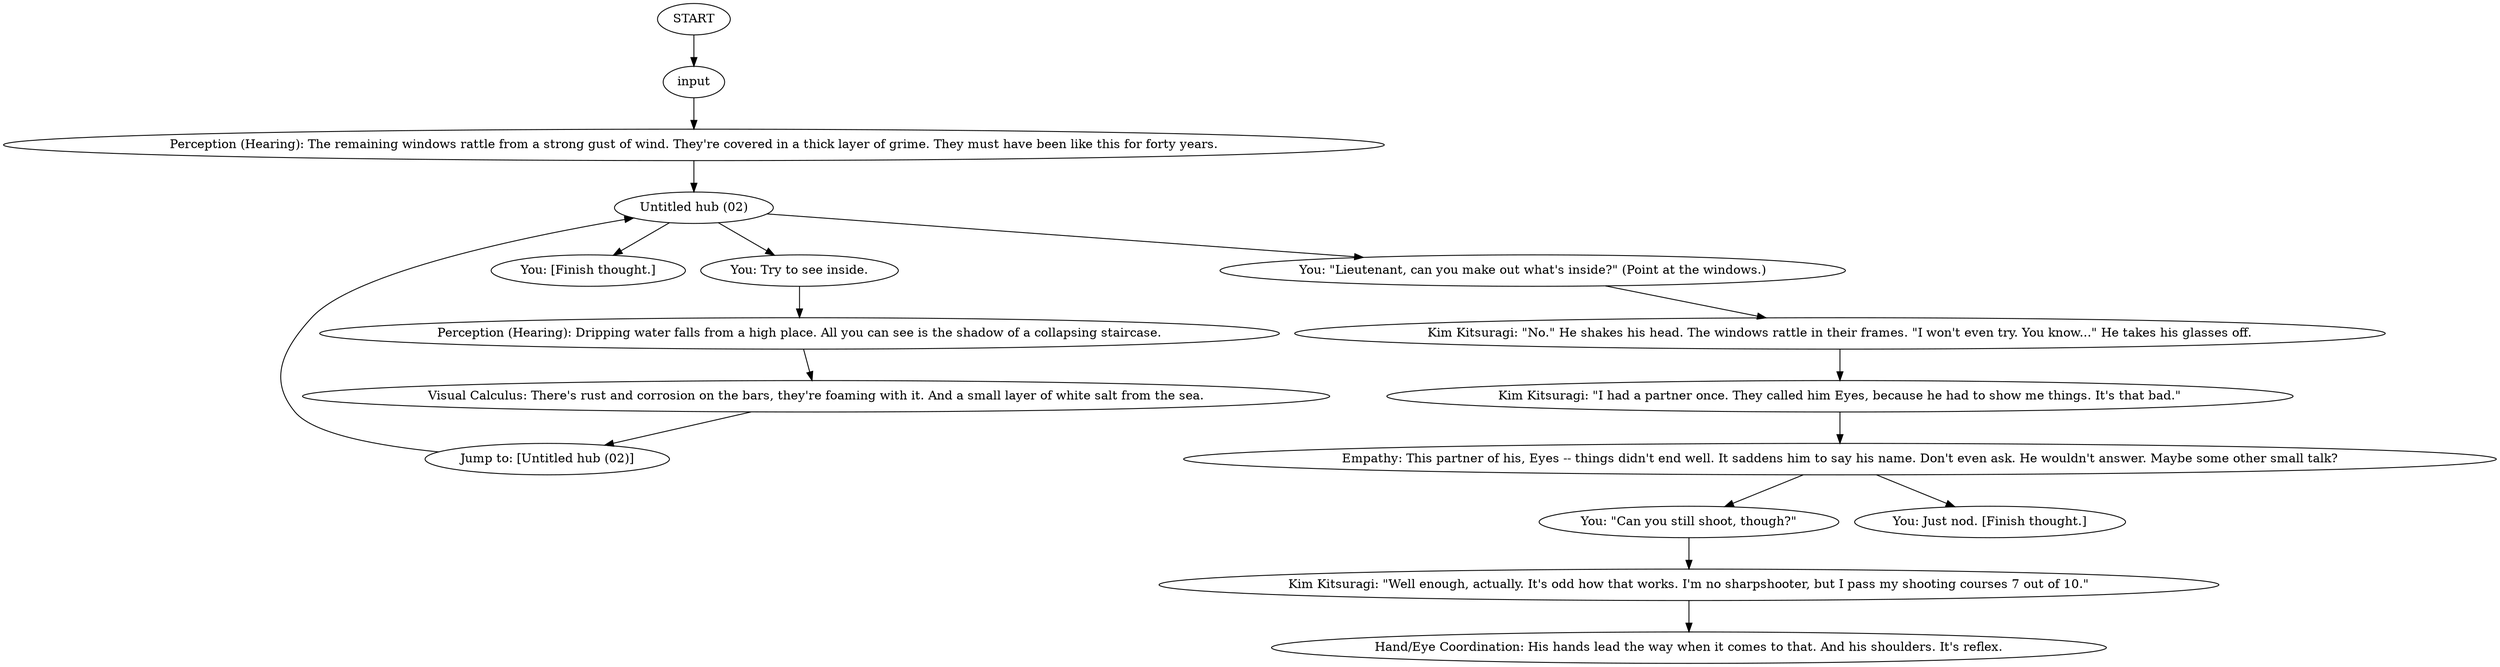# COAST ORB / feldwindows
# A conversation with SF about the inside of the building and hiding.
# ==================================================
digraph G {
	  0 [label="START"];
	  1 [label="input"];
	  2 [label="Kim Kitsuragi: \"Well enough, actually. It's odd how that works. I'm no sharpshooter, but I pass my shooting courses 7 out of 10.\""];
	  3 [label="Visual Calculus: There's rust and corrosion on the bars, they're foaming with it. And a small layer of white salt from the sea."];
	  4 [label="Hand/Eye Coordination: His hands lead the way when it comes to that. And his shoulders. It's reflex."];
	  5 [label="You: [Finish thought.]"];
	  6 [label="Jump to: [Untitled hub (02)]"];
	  7 [label="You: \"Can you still shoot, though?\""];
	  8 [label="Empathy: This partner of his, Eyes -- things didn't end well. It saddens him to say his name. Don't even ask. He wouldn't answer. Maybe some other small talk?"];
	  9 [label="Untitled hub (02)"];
	  10 [label="Perception (Hearing): Dripping water falls from a high place. All you can see is the shadow of a collapsing staircase."];
	  11 [label="You: \"Lieutenant, can you make out what's inside?\" (Point at the windows.)"];
	  12 [label="You: Just nod. [Finish thought.]"];
	  13 [label="You: Try to see inside."];
	  15 [label="Kim Kitsuragi: \"No.\" He shakes his head. The windows rattle in their frames. \"I won't even try. You know...\" He takes his glasses off."];
	  16 [label="Perception (Hearing): The remaining windows rattle from a strong gust of wind. They're covered in a thick layer of grime. They must have been like this for forty years."];
	  17 [label="Kim Kitsuragi: \"I had a partner once. They called him Eyes, because he had to show me things. It's that bad.\""];
	  0 -> 1
	  1 -> 16
	  2 -> 4
	  3 -> 6
	  6 -> 9
	  7 -> 2
	  8 -> 12
	  8 -> 7
	  9 -> 5
	  9 -> 11
	  9 -> 13
	  10 -> 3
	  11 -> 15
	  13 -> 10
	  15 -> 17
	  16 -> 9
	  17 -> 8
}

